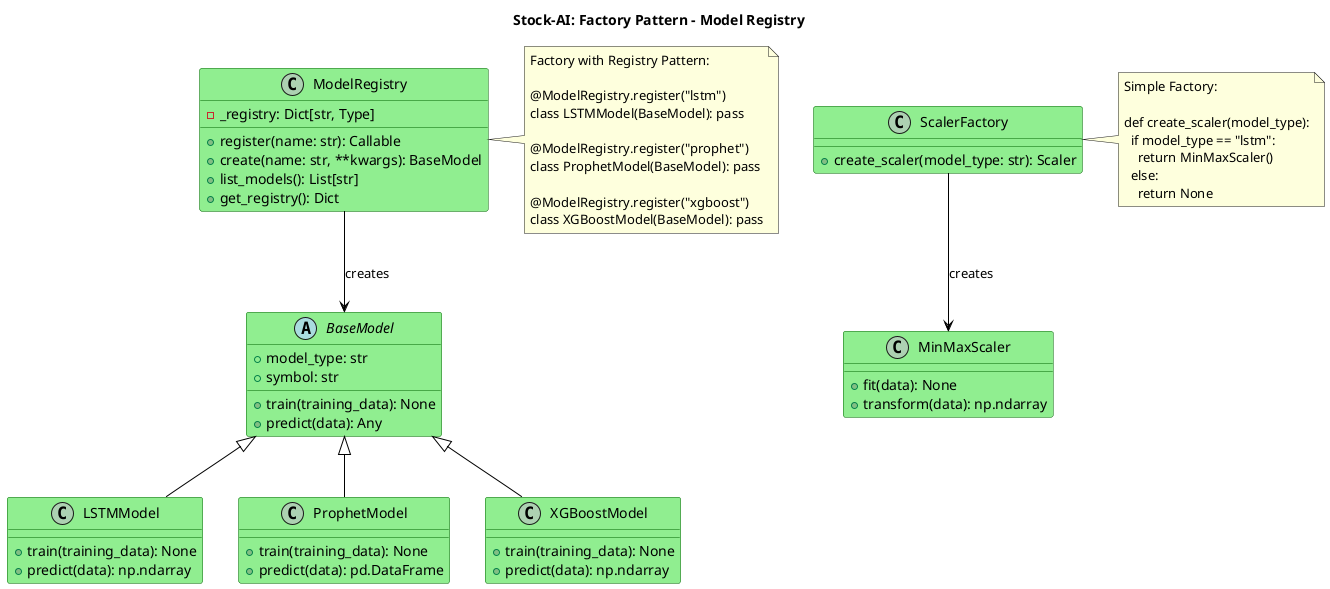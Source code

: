 @startuml Factory_Pattern_Model_Registry

title Stock-AI: Factory Pattern - Model Registry

skinparam class {
  BackgroundColor LightGreen
  BorderColor DarkGreen
  ArrowColor Black
}

class ModelRegistry {
  - _registry: Dict[str, Type]
  + register(name: str): Callable
  + create(name: str, **kwargs): BaseModel
  + list_models(): List[str]
  + get_registry(): Dict
}

abstract class BaseModel {
  + model_type: str
  + symbol: str
  + train(training_data): None
  + predict(data): Any
}

class LSTMModel {
  + train(training_data): None
  + predict(data): np.ndarray
}

class ProphetModel {
  + train(training_data): None
  + predict(data): pd.DataFrame
}

class XGBoostModel {
  + train(training_data): None
  + predict(data): np.ndarray
}

class ScalerFactory {
  + create_scaler(model_type: str): Scaler
}

class MinMaxScaler {
  + fit(data): None
  + transform(data): np.ndarray
}

' Relationships
BaseModel <|-- LSTMModel
BaseModel <|-- ProphetModel
BaseModel <|-- XGBoostModel

ModelRegistry --> BaseModel : creates
ScalerFactory --> MinMaxScaler : creates

note right of ModelRegistry
  Factory with Registry Pattern:
  
  @ModelRegistry.register("lstm")
  class LSTMModel(BaseModel): pass
  
  @ModelRegistry.register("prophet")
  class ProphetModel(BaseModel): pass
  
  @ModelRegistry.register("xgboost")
  class XGBoostModel(BaseModel): pass
end note

note right of ScalerFactory
  Simple Factory:
  
  def create_scaler(model_type):
    if model_type == "lstm":
      return MinMaxScaler()
    else:
      return None
end note

@enduml 
